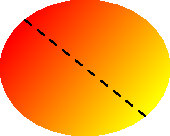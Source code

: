 size(3cm,0);

transform t=xscale(1.25);
pen p1=red, p2=yellow;
pair pa=t*dir(135), pb=t*dir(-45);

axialshade(t*unitcircle,p1,pa,p2,pb);
draw(pa--pb, dashed);
